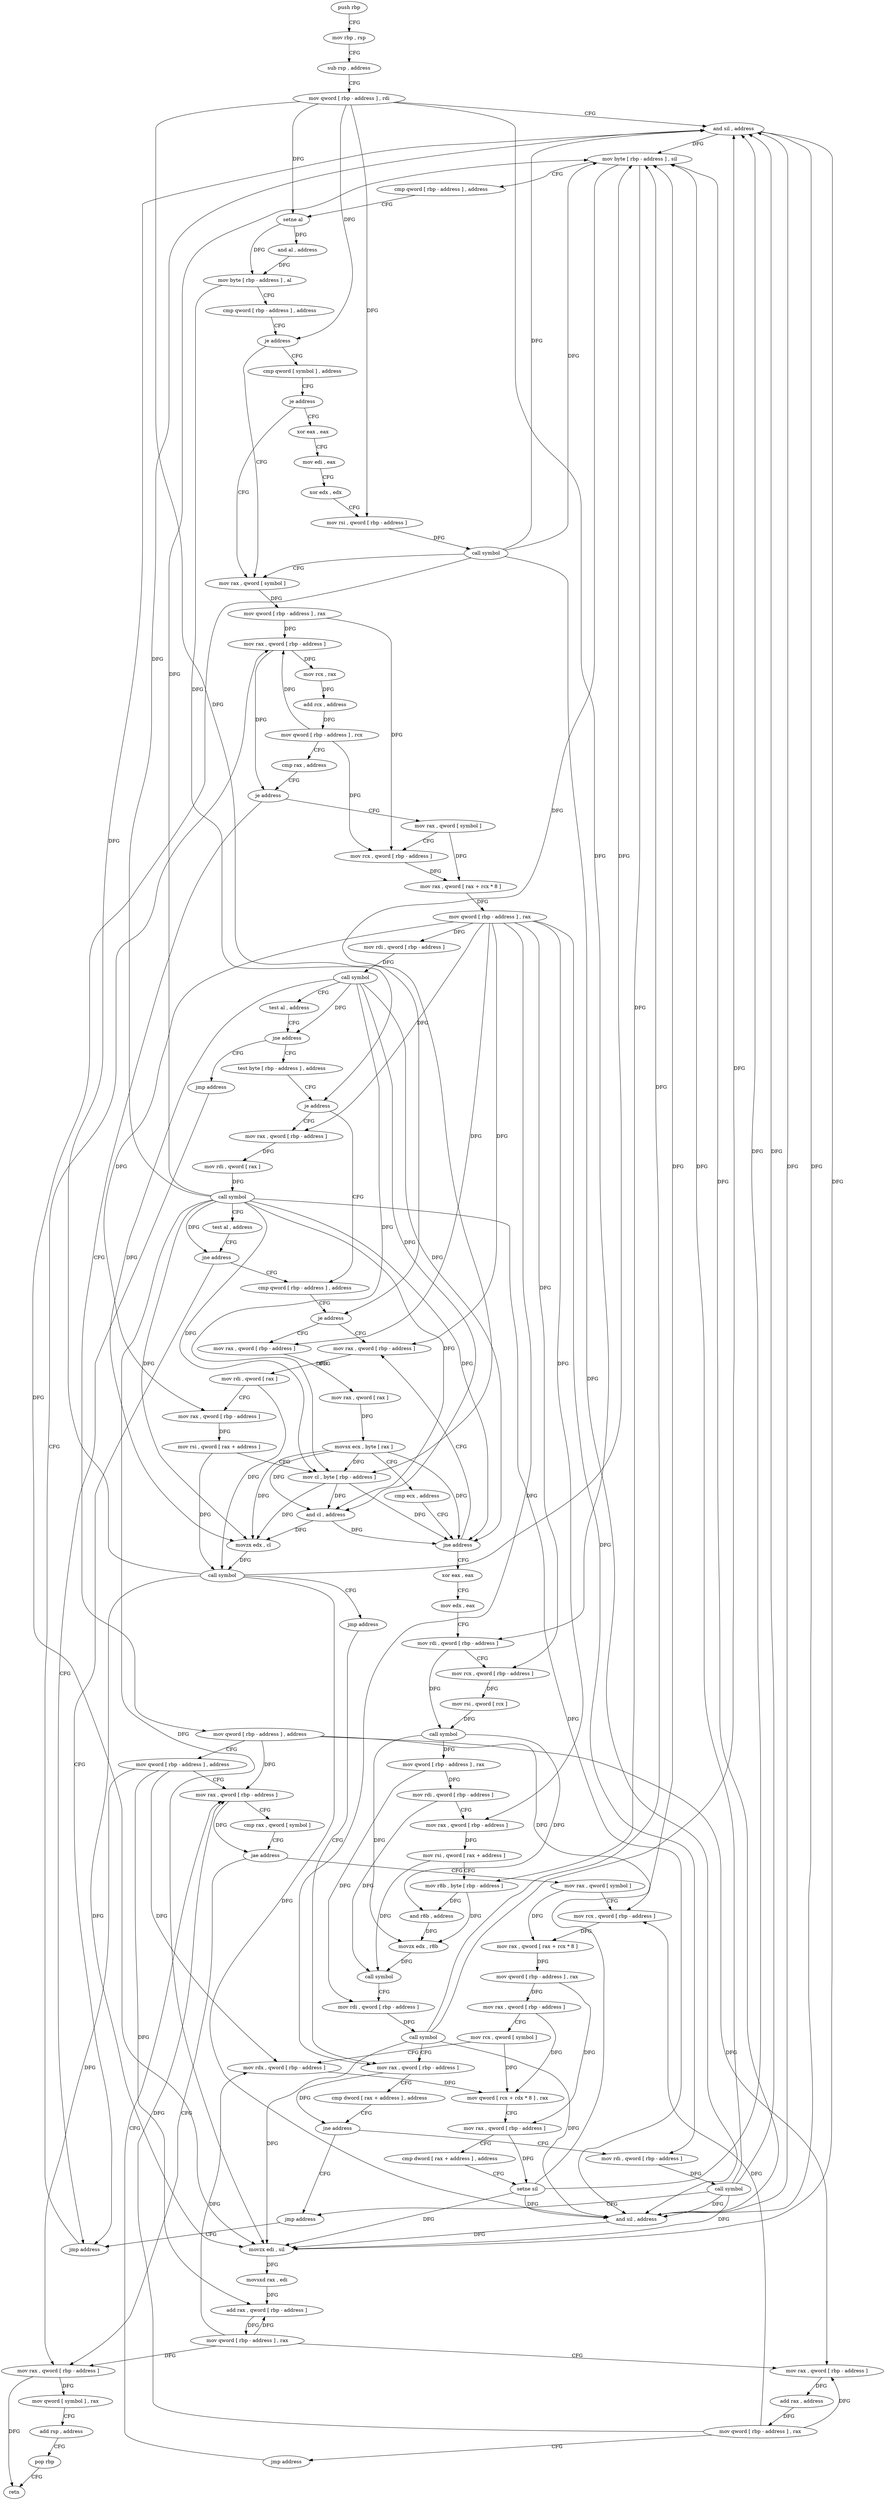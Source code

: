 digraph "func" {
"4219296" [label = "push rbp" ]
"4219297" [label = "mov rbp , rsp" ]
"4219300" [label = "sub rsp , address" ]
"4219304" [label = "mov qword [ rbp - address ] , rdi" ]
"4219308" [label = "and sil , address" ]
"4219312" [label = "mov byte [ rbp - address ] , sil" ]
"4219316" [label = "cmp qword [ rbp - address ] , address" ]
"4219321" [label = "setne al" ]
"4219324" [label = "and al , address" ]
"4219326" [label = "mov byte [ rbp - address ] , al" ]
"4219329" [label = "cmp qword [ rbp - address ] , address" ]
"4219334" [label = "je address" ]
"4219370" [label = "mov rax , qword [ symbol ]" ]
"4219340" [label = "cmp qword [ symbol ] , address" ]
"4219378" [label = "mov qword [ rbp - address ] , rax" ]
"4219382" [label = "mov rax , qword [ rbp - address ]" ]
"4219349" [label = "je address" ]
"4219355" [label = "xor eax , eax" ]
"4219644" [label = "mov qword [ rbp - address ] , address" ]
"4219652" [label = "mov qword [ rbp - address ] , address" ]
"4219660" [label = "mov rax , qword [ rbp - address ]" ]
"4219410" [label = "mov rax , qword [ symbol ]" ]
"4219418" [label = "mov rcx , qword [ rbp - address ]" ]
"4219422" [label = "mov rax , qword [ rax + rcx * 8 ]" ]
"4219426" [label = "mov qword [ rbp - address ] , rax" ]
"4219430" [label = "mov rdi , qword [ rbp - address ]" ]
"4219434" [label = "call symbol" ]
"4219439" [label = "test al , address" ]
"4219441" [label = "jne address" ]
"4219452" [label = "test byte [ rbp - address ] , address" ]
"4219447" [label = "jmp address" ]
"4219357" [label = "mov edi , eax" ]
"4219359" [label = "xor edx , edx" ]
"4219361" [label = "mov rsi , qword [ rbp - address ]" ]
"4219365" [label = "call symbol" ]
"4219771" [label = "mov rax , qword [ rbp - address ]" ]
"4219775" [label = "mov qword [ symbol ] , rax" ]
"4219783" [label = "add rsp , address" ]
"4219787" [label = "pop rbp" ]
"4219788" [label = "retn" ]
"4219678" [label = "mov rax , qword [ symbol ]" ]
"4219686" [label = "mov rcx , qword [ rbp - address ]" ]
"4219690" [label = "mov rax , qword [ rax + rcx * 8 ]" ]
"4219694" [label = "mov qword [ rbp - address ] , rax" ]
"4219698" [label = "mov rax , qword [ rbp - address ]" ]
"4219702" [label = "mov rcx , qword [ symbol ]" ]
"4219710" [label = "mov rdx , qword [ rbp - address ]" ]
"4219714" [label = "mov qword [ rcx + rdx * 8 ] , rax" ]
"4219718" [label = "mov rax , qword [ rbp - address ]" ]
"4219722" [label = "cmp dword [ rax + address ] , address" ]
"4219729" [label = "setne sil" ]
"4219733" [label = "and sil , address" ]
"4219737" [label = "movzx edi , sil" ]
"4219741" [label = "movsxd rax , edi" ]
"4219744" [label = "add rax , qword [ rbp - address ]" ]
"4219748" [label = "mov qword [ rbp - address ] , rax" ]
"4219752" [label = "mov rax , qword [ rbp - address ]" ]
"4219756" [label = "add rax , address" ]
"4219762" [label = "mov qword [ rbp - address ] , rax" ]
"4219766" [label = "jmp address" ]
"4219456" [label = "je address" ]
"4219482" [label = "cmp qword [ rbp - address ] , address" ]
"4219462" [label = "mov rax , qword [ rbp - address ]" ]
"4219639" [label = "jmp address" ]
"4219664" [label = "cmp rax , qword [ symbol ]" ]
"4219672" [label = "jae address" ]
"4219487" [label = "je address" ]
"4219512" [label = "mov rax , qword [ rbp - address ]" ]
"4219493" [label = "mov rax , qword [ rbp - address ]" ]
"4219466" [label = "mov rdi , qword [ rax ]" ]
"4219469" [label = "call symbol" ]
"4219474" [label = "test al , address" ]
"4219476" [label = "jne address" ]
"4219516" [label = "mov rdi , qword [ rax ]" ]
"4219519" [label = "mov rax , qword [ rbp - address ]" ]
"4219523" [label = "mov rsi , qword [ rax + address ]" ]
"4219527" [label = "mov cl , byte [ rbp - address ]" ]
"4219530" [label = "and cl , address" ]
"4219533" [label = "movzx edx , cl" ]
"4219536" [label = "call symbol" ]
"4219541" [label = "jmp address" ]
"4219608" [label = "mov rax , qword [ rbp - address ]" ]
"4219497" [label = "mov rax , qword [ rax ]" ]
"4219500" [label = "movsx ecx , byte [ rax ]" ]
"4219503" [label = "cmp ecx , address" ]
"4219506" [label = "jne address" ]
"4219546" [label = "xor eax , eax" ]
"4219386" [label = "mov rcx , rax" ]
"4219389" [label = "add rcx , address" ]
"4219396" [label = "mov qword [ rbp - address ] , rcx" ]
"4219400" [label = "cmp rax , address" ]
"4219404" [label = "je address" ]
"4219612" [label = "cmp dword [ rax + address ] , address" ]
"4219619" [label = "jne address" ]
"4219634" [label = "jmp address" ]
"4219625" [label = "mov rdi , qword [ rbp - address ]" ]
"4219548" [label = "mov edx , eax" ]
"4219550" [label = "mov rdi , qword [ rbp - address ]" ]
"4219554" [label = "mov rcx , qword [ rbp - address ]" ]
"4219558" [label = "mov rsi , qword [ rcx ]" ]
"4219561" [label = "call symbol" ]
"4219566" [label = "mov qword [ rbp - address ] , rax" ]
"4219570" [label = "mov rdi , qword [ rbp - address ]" ]
"4219574" [label = "mov rax , qword [ rbp - address ]" ]
"4219578" [label = "mov rsi , qword [ rax + address ]" ]
"4219582" [label = "mov r8b , byte [ rbp - address ]" ]
"4219586" [label = "and r8b , address" ]
"4219590" [label = "movzx edx , r8b" ]
"4219594" [label = "call symbol" ]
"4219599" [label = "mov rdi , qword [ rbp - address ]" ]
"4219603" [label = "call symbol" ]
"4219629" [label = "call symbol" ]
"4219296" -> "4219297" [ label = "CFG" ]
"4219297" -> "4219300" [ label = "CFG" ]
"4219300" -> "4219304" [ label = "CFG" ]
"4219304" -> "4219308" [ label = "CFG" ]
"4219304" -> "4219321" [ label = "DFG" ]
"4219304" -> "4219334" [ label = "DFG" ]
"4219304" -> "4219361" [ label = "DFG" ]
"4219304" -> "4219487" [ label = "DFG" ]
"4219304" -> "4219550" [ label = "DFG" ]
"4219308" -> "4219312" [ label = "DFG" ]
"4219308" -> "4219733" [ label = "DFG" ]
"4219308" -> "4219737" [ label = "DFG" ]
"4219312" -> "4219316" [ label = "CFG" ]
"4219312" -> "4219527" [ label = "DFG" ]
"4219312" -> "4219582" [ label = "DFG" ]
"4219316" -> "4219321" [ label = "CFG" ]
"4219321" -> "4219324" [ label = "DFG" ]
"4219321" -> "4219326" [ label = "DFG" ]
"4219324" -> "4219326" [ label = "DFG" ]
"4219326" -> "4219329" [ label = "CFG" ]
"4219326" -> "4219456" [ label = "DFG" ]
"4219329" -> "4219334" [ label = "CFG" ]
"4219334" -> "4219370" [ label = "CFG" ]
"4219334" -> "4219340" [ label = "CFG" ]
"4219370" -> "4219378" [ label = "DFG" ]
"4219340" -> "4219349" [ label = "CFG" ]
"4219378" -> "4219382" [ label = "DFG" ]
"4219378" -> "4219418" [ label = "DFG" ]
"4219382" -> "4219386" [ label = "DFG" ]
"4219382" -> "4219404" [ label = "DFG" ]
"4219349" -> "4219370" [ label = "CFG" ]
"4219349" -> "4219355" [ label = "CFG" ]
"4219355" -> "4219357" [ label = "CFG" ]
"4219644" -> "4219652" [ label = "CFG" ]
"4219644" -> "4219660" [ label = "DFG" ]
"4219644" -> "4219686" [ label = "DFG" ]
"4219644" -> "4219752" [ label = "DFG" ]
"4219652" -> "4219660" [ label = "CFG" ]
"4219652" -> "4219771" [ label = "DFG" ]
"4219652" -> "4219710" [ label = "DFG" ]
"4219652" -> "4219744" [ label = "DFG" ]
"4219660" -> "4219664" [ label = "CFG" ]
"4219660" -> "4219672" [ label = "DFG" ]
"4219410" -> "4219418" [ label = "CFG" ]
"4219410" -> "4219422" [ label = "DFG" ]
"4219418" -> "4219422" [ label = "DFG" ]
"4219422" -> "4219426" [ label = "DFG" ]
"4219426" -> "4219430" [ label = "DFG" ]
"4219426" -> "4219462" [ label = "DFG" ]
"4219426" -> "4219512" [ label = "DFG" ]
"4219426" -> "4219519" [ label = "DFG" ]
"4219426" -> "4219493" [ label = "DFG" ]
"4219426" -> "4219608" [ label = "DFG" ]
"4219426" -> "4219554" [ label = "DFG" ]
"4219426" -> "4219574" [ label = "DFG" ]
"4219426" -> "4219625" [ label = "DFG" ]
"4219430" -> "4219434" [ label = "DFG" ]
"4219434" -> "4219439" [ label = "CFG" ]
"4219434" -> "4219441" [ label = "DFG" ]
"4219434" -> "4219527" [ label = "DFG" ]
"4219434" -> "4219530" [ label = "DFG" ]
"4219434" -> "4219533" [ label = "DFG" ]
"4219434" -> "4219506" [ label = "DFG" ]
"4219439" -> "4219441" [ label = "CFG" ]
"4219441" -> "4219452" [ label = "CFG" ]
"4219441" -> "4219447" [ label = "CFG" ]
"4219452" -> "4219456" [ label = "CFG" ]
"4219447" -> "4219639" [ label = "CFG" ]
"4219357" -> "4219359" [ label = "CFG" ]
"4219359" -> "4219361" [ label = "CFG" ]
"4219361" -> "4219365" [ label = "DFG" ]
"4219365" -> "4219370" [ label = "CFG" ]
"4219365" -> "4219308" [ label = "DFG" ]
"4219365" -> "4219312" [ label = "DFG" ]
"4219365" -> "4219733" [ label = "DFG" ]
"4219365" -> "4219737" [ label = "DFG" ]
"4219771" -> "4219775" [ label = "DFG" ]
"4219771" -> "4219788" [ label = "DFG" ]
"4219775" -> "4219783" [ label = "CFG" ]
"4219783" -> "4219787" [ label = "CFG" ]
"4219787" -> "4219788" [ label = "CFG" ]
"4219678" -> "4219686" [ label = "CFG" ]
"4219678" -> "4219690" [ label = "DFG" ]
"4219686" -> "4219690" [ label = "DFG" ]
"4219690" -> "4219694" [ label = "DFG" ]
"4219694" -> "4219698" [ label = "DFG" ]
"4219694" -> "4219718" [ label = "DFG" ]
"4219698" -> "4219702" [ label = "CFG" ]
"4219698" -> "4219714" [ label = "DFG" ]
"4219702" -> "4219710" [ label = "CFG" ]
"4219702" -> "4219714" [ label = "DFG" ]
"4219710" -> "4219714" [ label = "DFG" ]
"4219714" -> "4219718" [ label = "CFG" ]
"4219718" -> "4219722" [ label = "CFG" ]
"4219718" -> "4219729" [ label = "DFG" ]
"4219722" -> "4219729" [ label = "CFG" ]
"4219729" -> "4219733" [ label = "DFG" ]
"4219729" -> "4219308" [ label = "DFG" ]
"4219729" -> "4219312" [ label = "DFG" ]
"4219729" -> "4219737" [ label = "DFG" ]
"4219733" -> "4219737" [ label = "DFG" ]
"4219733" -> "4219308" [ label = "DFG" ]
"4219733" -> "4219312" [ label = "DFG" ]
"4219737" -> "4219741" [ label = "DFG" ]
"4219741" -> "4219744" [ label = "DFG" ]
"4219744" -> "4219748" [ label = "DFG" ]
"4219748" -> "4219752" [ label = "CFG" ]
"4219748" -> "4219771" [ label = "DFG" ]
"4219748" -> "4219710" [ label = "DFG" ]
"4219748" -> "4219744" [ label = "DFG" ]
"4219752" -> "4219756" [ label = "DFG" ]
"4219756" -> "4219762" [ label = "DFG" ]
"4219762" -> "4219766" [ label = "CFG" ]
"4219762" -> "4219660" [ label = "DFG" ]
"4219762" -> "4219686" [ label = "DFG" ]
"4219762" -> "4219752" [ label = "DFG" ]
"4219766" -> "4219660" [ label = "CFG" ]
"4219456" -> "4219482" [ label = "CFG" ]
"4219456" -> "4219462" [ label = "CFG" ]
"4219482" -> "4219487" [ label = "CFG" ]
"4219462" -> "4219466" [ label = "DFG" ]
"4219639" -> "4219382" [ label = "CFG" ]
"4219664" -> "4219672" [ label = "CFG" ]
"4219672" -> "4219771" [ label = "CFG" ]
"4219672" -> "4219678" [ label = "CFG" ]
"4219487" -> "4219512" [ label = "CFG" ]
"4219487" -> "4219493" [ label = "CFG" ]
"4219512" -> "4219516" [ label = "DFG" ]
"4219493" -> "4219497" [ label = "DFG" ]
"4219466" -> "4219469" [ label = "DFG" ]
"4219469" -> "4219474" [ label = "CFG" ]
"4219469" -> "4219308" [ label = "DFG" ]
"4219469" -> "4219312" [ label = "DFG" ]
"4219469" -> "4219733" [ label = "DFG" ]
"4219469" -> "4219737" [ label = "DFG" ]
"4219469" -> "4219476" [ label = "DFG" ]
"4219469" -> "4219527" [ label = "DFG" ]
"4219469" -> "4219530" [ label = "DFG" ]
"4219469" -> "4219533" [ label = "DFG" ]
"4219469" -> "4219506" [ label = "DFG" ]
"4219474" -> "4219476" [ label = "CFG" ]
"4219476" -> "4219639" [ label = "CFG" ]
"4219476" -> "4219482" [ label = "CFG" ]
"4219516" -> "4219519" [ label = "CFG" ]
"4219516" -> "4219536" [ label = "DFG" ]
"4219519" -> "4219523" [ label = "DFG" ]
"4219523" -> "4219527" [ label = "CFG" ]
"4219523" -> "4219536" [ label = "DFG" ]
"4219527" -> "4219530" [ label = "DFG" ]
"4219527" -> "4219533" [ label = "DFG" ]
"4219527" -> "4219506" [ label = "DFG" ]
"4219530" -> "4219533" [ label = "DFG" ]
"4219530" -> "4219506" [ label = "DFG" ]
"4219533" -> "4219536" [ label = "DFG" ]
"4219536" -> "4219541" [ label = "CFG" ]
"4219536" -> "4219308" [ label = "DFG" ]
"4219536" -> "4219312" [ label = "DFG" ]
"4219536" -> "4219733" [ label = "DFG" ]
"4219536" -> "4219737" [ label = "DFG" ]
"4219541" -> "4219608" [ label = "CFG" ]
"4219608" -> "4219612" [ label = "CFG" ]
"4219608" -> "4219619" [ label = "DFG" ]
"4219497" -> "4219500" [ label = "DFG" ]
"4219500" -> "4219503" [ label = "CFG" ]
"4219500" -> "4219530" [ label = "DFG" ]
"4219500" -> "4219533" [ label = "DFG" ]
"4219500" -> "4219527" [ label = "DFG" ]
"4219500" -> "4219506" [ label = "DFG" ]
"4219503" -> "4219506" [ label = "CFG" ]
"4219506" -> "4219546" [ label = "CFG" ]
"4219506" -> "4219512" [ label = "CFG" ]
"4219546" -> "4219548" [ label = "CFG" ]
"4219386" -> "4219389" [ label = "DFG" ]
"4219389" -> "4219396" [ label = "DFG" ]
"4219396" -> "4219400" [ label = "CFG" ]
"4219396" -> "4219382" [ label = "DFG" ]
"4219396" -> "4219418" [ label = "DFG" ]
"4219400" -> "4219404" [ label = "CFG" ]
"4219404" -> "4219644" [ label = "CFG" ]
"4219404" -> "4219410" [ label = "CFG" ]
"4219612" -> "4219619" [ label = "CFG" ]
"4219619" -> "4219634" [ label = "CFG" ]
"4219619" -> "4219625" [ label = "CFG" ]
"4219634" -> "4219639" [ label = "CFG" ]
"4219625" -> "4219629" [ label = "DFG" ]
"4219548" -> "4219550" [ label = "CFG" ]
"4219550" -> "4219554" [ label = "CFG" ]
"4219550" -> "4219561" [ label = "DFG" ]
"4219554" -> "4219558" [ label = "DFG" ]
"4219558" -> "4219561" [ label = "DFG" ]
"4219561" -> "4219566" [ label = "DFG" ]
"4219561" -> "4219586" [ label = "DFG" ]
"4219561" -> "4219590" [ label = "DFG" ]
"4219566" -> "4219570" [ label = "DFG" ]
"4219566" -> "4219599" [ label = "DFG" ]
"4219570" -> "4219574" [ label = "CFG" ]
"4219570" -> "4219594" [ label = "DFG" ]
"4219574" -> "4219578" [ label = "DFG" ]
"4219578" -> "4219582" [ label = "CFG" ]
"4219578" -> "4219594" [ label = "DFG" ]
"4219582" -> "4219586" [ label = "DFG" ]
"4219582" -> "4219590" [ label = "DFG" ]
"4219586" -> "4219590" [ label = "DFG" ]
"4219590" -> "4219594" [ label = "DFG" ]
"4219594" -> "4219599" [ label = "CFG" ]
"4219599" -> "4219603" [ label = "DFG" ]
"4219603" -> "4219608" [ label = "CFG" ]
"4219603" -> "4219308" [ label = "DFG" ]
"4219603" -> "4219312" [ label = "DFG" ]
"4219603" -> "4219733" [ label = "DFG" ]
"4219603" -> "4219737" [ label = "DFG" ]
"4219629" -> "4219634" [ label = "CFG" ]
"4219629" -> "4219308" [ label = "DFG" ]
"4219629" -> "4219312" [ label = "DFG" ]
"4219629" -> "4219733" [ label = "DFG" ]
"4219629" -> "4219737" [ label = "DFG" ]
}
